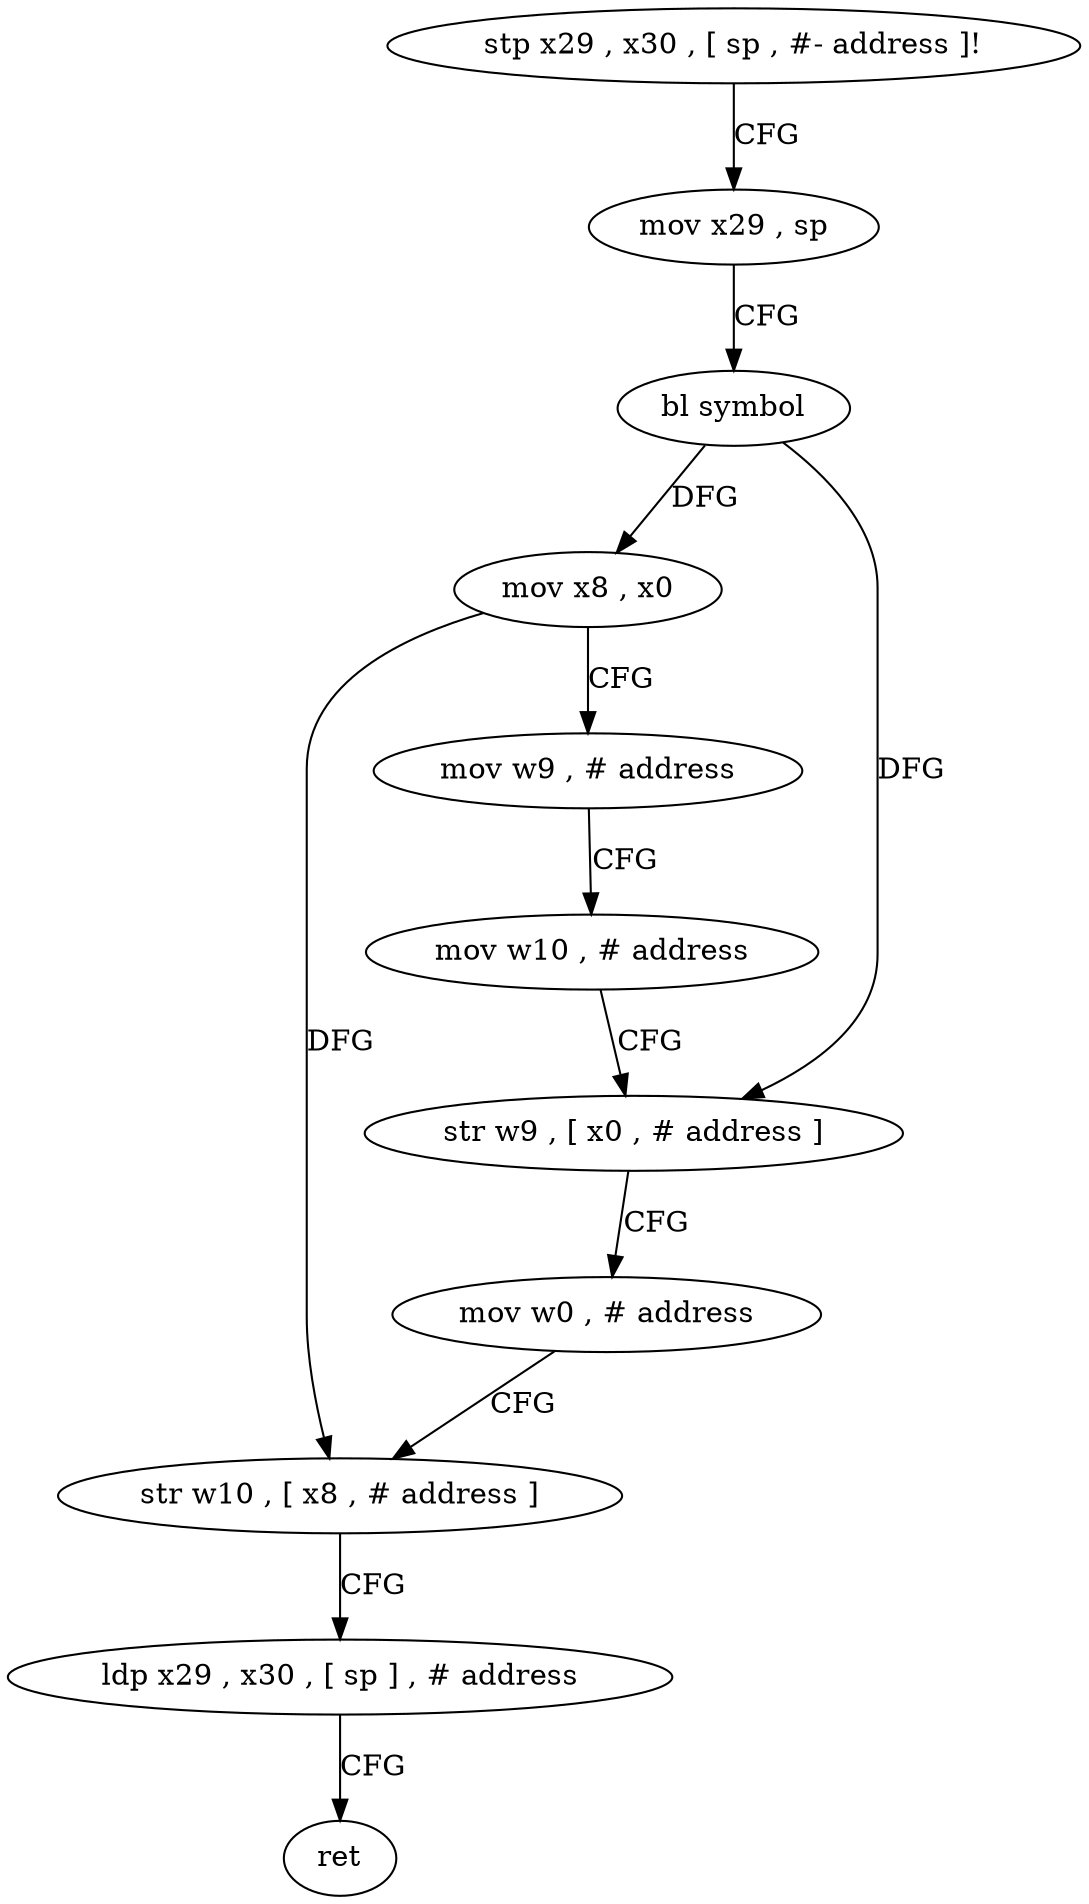 digraph "func" {
"4249020" [label = "stp x29 , x30 , [ sp , #- address ]!" ]
"4249024" [label = "mov x29 , sp" ]
"4249028" [label = "bl symbol" ]
"4249032" [label = "mov x8 , x0" ]
"4249036" [label = "mov w9 , # address" ]
"4249040" [label = "mov w10 , # address" ]
"4249044" [label = "str w9 , [ x0 , # address ]" ]
"4249048" [label = "mov w0 , # address" ]
"4249052" [label = "str w10 , [ x8 , # address ]" ]
"4249056" [label = "ldp x29 , x30 , [ sp ] , # address" ]
"4249060" [label = "ret" ]
"4249020" -> "4249024" [ label = "CFG" ]
"4249024" -> "4249028" [ label = "CFG" ]
"4249028" -> "4249032" [ label = "DFG" ]
"4249028" -> "4249044" [ label = "DFG" ]
"4249032" -> "4249036" [ label = "CFG" ]
"4249032" -> "4249052" [ label = "DFG" ]
"4249036" -> "4249040" [ label = "CFG" ]
"4249040" -> "4249044" [ label = "CFG" ]
"4249044" -> "4249048" [ label = "CFG" ]
"4249048" -> "4249052" [ label = "CFG" ]
"4249052" -> "4249056" [ label = "CFG" ]
"4249056" -> "4249060" [ label = "CFG" ]
}
